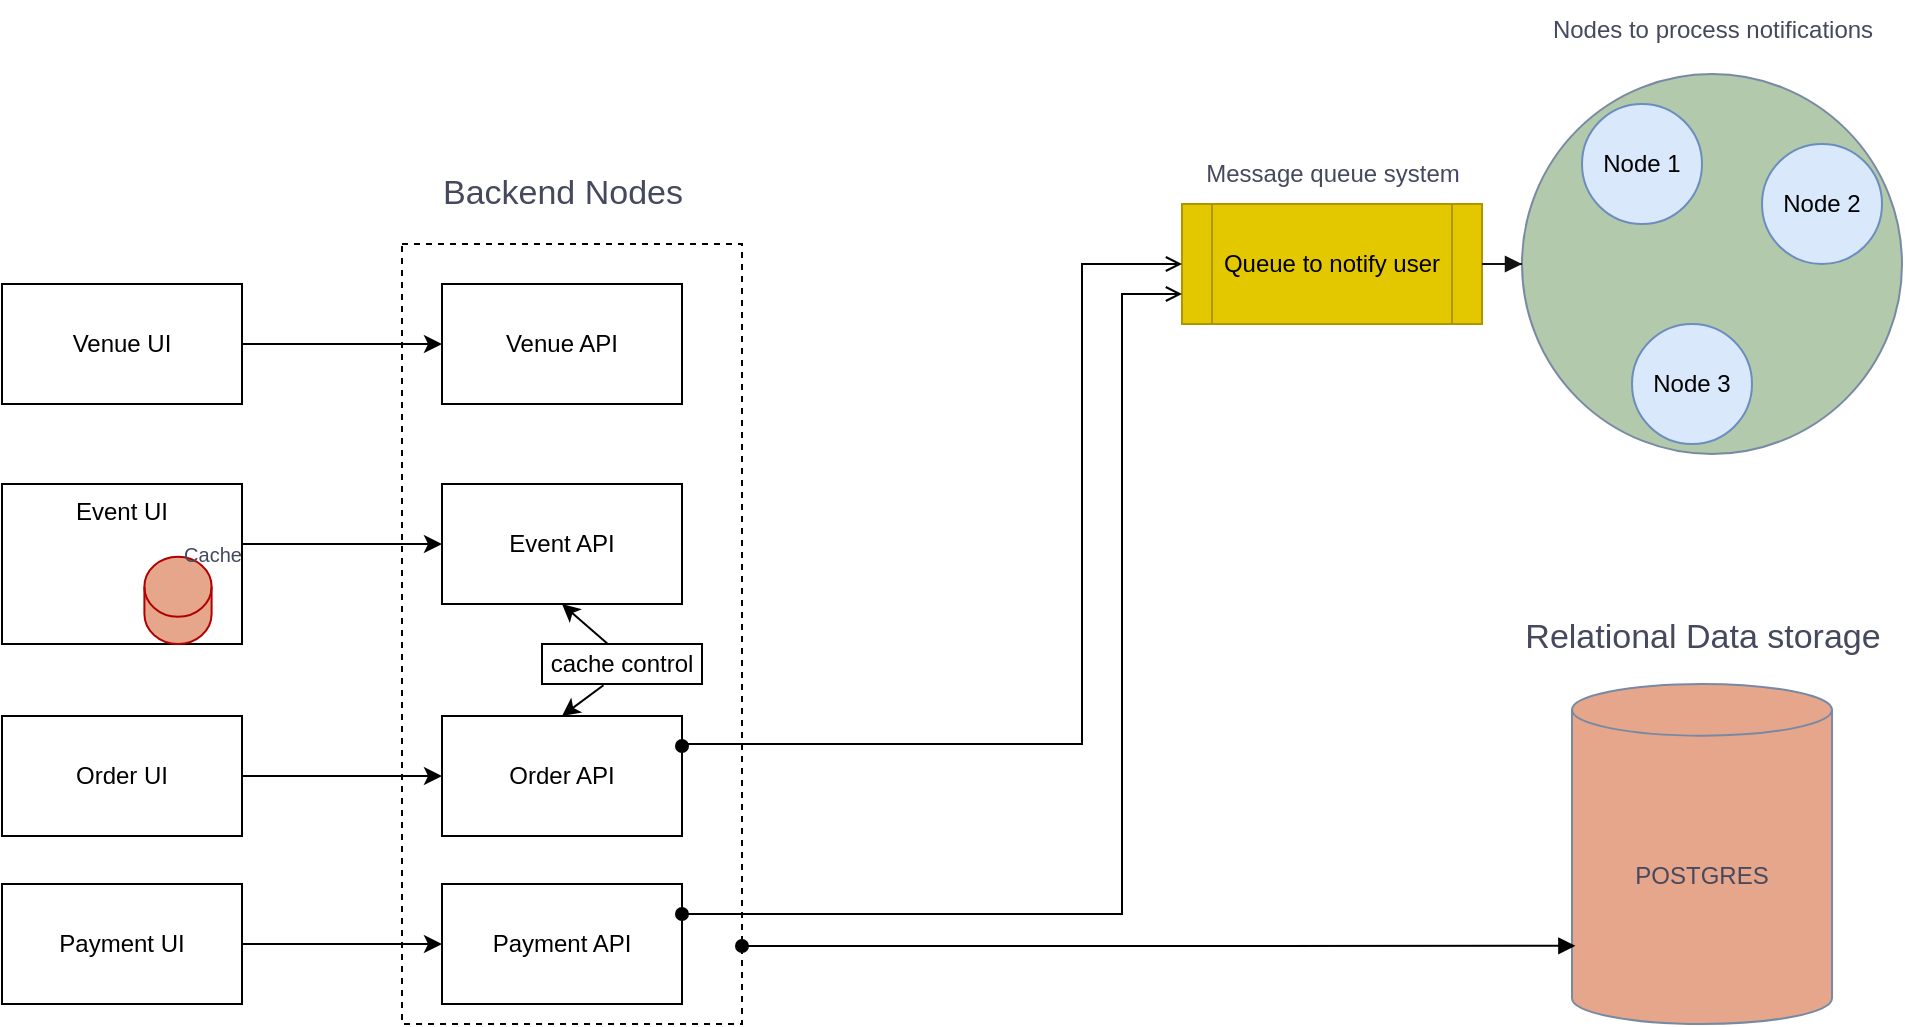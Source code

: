 <mxfile version="24.7.16">
  <diagram name="Page-1" id="6133507b-19e7-1e82-6fc7-422aa6c4b21f">
    <mxGraphModel dx="984" dy="528" grid="1" gridSize="10" guides="1" tooltips="1" connect="1" arrows="1" fold="1" page="1" pageScale="1" pageWidth="1100" pageHeight="850" background="none" math="0" shadow="0">
      <root>
        <mxCell id="0" />
        <mxCell id="1" parent="0" />
        <mxCell id="8RKPcWR6JXZ6SVr-2ro6-47" value="" style="group;labelBackgroundColor=none;fontColor=#46495D;" parent="1" vertex="1" connectable="0">
          <mxGeometry x="810" y="48" width="190" height="227" as="geometry" />
        </mxCell>
        <mxCell id="8RKPcWR6JXZ6SVr-2ro6-45" value="" style="group;labelBackgroundColor=none;fontColor=#46495D;" parent="8RKPcWR6JXZ6SVr-2ro6-47" vertex="1" connectable="0">
          <mxGeometry y="37" width="190" height="190" as="geometry" />
        </mxCell>
        <mxCell id="8RKPcWR6JXZ6SVr-2ro6-37" value="" style="ellipse;whiteSpace=wrap;html=1;aspect=fixed;labelBackgroundColor=none;fillColor=#B2C9AB;strokeColor=#788AA3;fontColor=#46495D;" parent="8RKPcWR6JXZ6SVr-2ro6-45" vertex="1">
          <mxGeometry width="190" height="190" as="geometry" />
        </mxCell>
        <mxCell id="8RKPcWR6JXZ6SVr-2ro6-38" value="Node 1" style="ellipse;whiteSpace=wrap;html=1;aspect=fixed;labelBackgroundColor=none;fillColor=#dae8fc;strokeColor=#6c8ebf;" parent="8RKPcWR6JXZ6SVr-2ro6-45" vertex="1">
          <mxGeometry x="30" y="15" width="60" height="60" as="geometry" />
        </mxCell>
        <mxCell id="8RKPcWR6JXZ6SVr-2ro6-39" value="Node 2" style="ellipse;whiteSpace=wrap;html=1;aspect=fixed;labelBackgroundColor=none;fillColor=#dae8fc;strokeColor=#6c8ebf;" parent="8RKPcWR6JXZ6SVr-2ro6-45" vertex="1">
          <mxGeometry x="120" y="35" width="60" height="60" as="geometry" />
        </mxCell>
        <mxCell id="8RKPcWR6JXZ6SVr-2ro6-40" value="Node 3" style="ellipse;whiteSpace=wrap;html=1;aspect=fixed;labelBackgroundColor=none;fillColor=#dae8fc;strokeColor=#6c8ebf;" parent="8RKPcWR6JXZ6SVr-2ro6-45" vertex="1">
          <mxGeometry x="55" y="125" width="60" height="60" as="geometry" />
        </mxCell>
        <mxCell id="8RKPcWR6JXZ6SVr-2ro6-46" value="Nodes to process notifications" style="text;html=1;align=center;verticalAlign=middle;resizable=0;points=[];autosize=1;strokeColor=none;fillColor=none;labelBackgroundColor=none;fontColor=#46495D;" parent="8RKPcWR6JXZ6SVr-2ro6-47" vertex="1">
          <mxGeometry x="5" width="180" height="30" as="geometry" />
        </mxCell>
        <mxCell id="8RKPcWR6JXZ6SVr-2ro6-53" value="" style="group;labelBackgroundColor=none;fontColor=#46495D;" parent="1" vertex="1" connectable="0">
          <mxGeometry x="480" y="120" width="310" height="90" as="geometry" />
        </mxCell>
        <mxCell id="8RKPcWR6JXZ6SVr-2ro6-51" value="" style="group;labelBackgroundColor=none;fontColor=#46495D;" parent="8RKPcWR6JXZ6SVr-2ro6-53" vertex="1" connectable="0">
          <mxGeometry y="30" width="310" height="60" as="geometry" />
        </mxCell>
        <mxCell id="8RKPcWR6JXZ6SVr-2ro6-36" value="Queue to notify user" style="shape=process;whiteSpace=wrap;html=1;backgroundOutline=1;labelBackgroundColor=none;fillColor=#e3c800;strokeColor=#B09500;fontColor=#000000;" parent="8RKPcWR6JXZ6SVr-2ro6-51" vertex="1">
          <mxGeometry x="160" width="150" height="60" as="geometry" />
        </mxCell>
        <mxCell id="8RKPcWR6JXZ6SVr-2ro6-52" value="Message queue system" style="text;html=1;align=center;verticalAlign=middle;resizable=0;points=[];autosize=1;strokeColor=none;fillColor=none;labelBackgroundColor=none;fontColor=#46495D;" parent="8RKPcWR6JXZ6SVr-2ro6-53" vertex="1">
          <mxGeometry x="160" width="150" height="30" as="geometry" />
        </mxCell>
        <mxCell id="8RKPcWR6JXZ6SVr-2ro6-56" value="" style="edgeStyle=orthogonalEdgeStyle;rounded=0;orthogonalLoop=1;jettySize=auto;html=1;entryX=1;entryY=0.5;entryDx=0;entryDy=0;labelBackgroundColor=none;strokeColor=#121212;fontColor=default;endArrow=none;endFill=0;startArrow=block;startFill=1;" parent="1" source="8RKPcWR6JXZ6SVr-2ro6-37" target="8RKPcWR6JXZ6SVr-2ro6-36" edge="1">
          <mxGeometry relative="1" as="geometry" />
        </mxCell>
        <mxCell id="n29ahL4NUWtV4H1Kzx2c-1" value="" style="group" vertex="1" connectable="0" parent="1">
          <mxGeometry x="800" y="352" width="200" height="208" as="geometry" />
        </mxCell>
        <mxCell id="8RKPcWR6JXZ6SVr-2ro6-17" value="POSTGRES" style="shape=cylinder3;whiteSpace=wrap;html=1;boundedLbl=1;backgroundOutline=1;size=12.921;labelBackgroundColor=none;fillColor=#E5A68C;strokeColor=#788AA3;fontColor=#46495D;" parent="n29ahL4NUWtV4H1Kzx2c-1" vertex="1">
          <mxGeometry x="35" y="38" width="130" height="170" as="geometry" />
        </mxCell>
        <mxCell id="8RKPcWR6JXZ6SVr-2ro6-18" value="Relational Data storage&lt;div style=&quot;font-size: 17px;&quot;&gt;&lt;br style=&quot;font-size: 17px;&quot;&gt;&lt;/div&gt;" style="text;html=1;align=center;verticalAlign=middle;resizable=0;points=[];autosize=1;strokeColor=none;fillColor=none;fontSize=17;labelBackgroundColor=none;fontColor=#46495D;" parent="n29ahL4NUWtV4H1Kzx2c-1" vertex="1">
          <mxGeometry width="200" height="50" as="geometry" />
        </mxCell>
        <mxCell id="n29ahL4NUWtV4H1Kzx2c-16" value="" style="edgeStyle=orthogonalEdgeStyle;rounded=0;orthogonalLoop=1;jettySize=auto;html=1;" edge="1" parent="1" source="n29ahL4NUWtV4H1Kzx2c-9" target="n29ahL4NUWtV4H1Kzx2c-7">
          <mxGeometry relative="1" as="geometry" />
        </mxCell>
        <mxCell id="n29ahL4NUWtV4H1Kzx2c-9" value="Payment UI" style="rounded=0;whiteSpace=wrap;html=1;fillColor=none;" vertex="1" parent="1">
          <mxGeometry x="50" y="490" width="120" height="60" as="geometry" />
        </mxCell>
        <mxCell id="n29ahL4NUWtV4H1Kzx2c-15" value="" style="edgeStyle=orthogonalEdgeStyle;rounded=0;orthogonalLoop=1;jettySize=auto;html=1;" edge="1" parent="1" source="n29ahL4NUWtV4H1Kzx2c-10" target="n29ahL4NUWtV4H1Kzx2c-3">
          <mxGeometry relative="1" as="geometry" />
        </mxCell>
        <mxCell id="n29ahL4NUWtV4H1Kzx2c-10" value="Order UI" style="rounded=0;whiteSpace=wrap;html=1;fillColor=none;" vertex="1" parent="1">
          <mxGeometry x="50" y="406" width="120" height="60" as="geometry" />
        </mxCell>
        <mxCell id="n29ahL4NUWtV4H1Kzx2c-14" value="" style="edgeStyle=orthogonalEdgeStyle;rounded=0;orthogonalLoop=1;jettySize=auto;html=1;" edge="1" parent="1" source="n29ahL4NUWtV4H1Kzx2c-11" target="n29ahL4NUWtV4H1Kzx2c-6">
          <mxGeometry relative="1" as="geometry">
            <Array as="points">
              <mxPoint x="200" y="320" />
              <mxPoint x="200" y="320" />
            </Array>
          </mxGeometry>
        </mxCell>
        <mxCell id="n29ahL4NUWtV4H1Kzx2c-11" value="Event UI" style="rounded=0;whiteSpace=wrap;html=1;fillColor=none;verticalAlign=top;" vertex="1" parent="1">
          <mxGeometry x="50" y="290" width="120" height="80" as="geometry" />
        </mxCell>
        <mxCell id="n29ahL4NUWtV4H1Kzx2c-13" value="" style="edgeStyle=orthogonalEdgeStyle;rounded=0;orthogonalLoop=1;jettySize=auto;html=1;" edge="1" parent="1" source="n29ahL4NUWtV4H1Kzx2c-12" target="n29ahL4NUWtV4H1Kzx2c-5">
          <mxGeometry relative="1" as="geometry" />
        </mxCell>
        <mxCell id="n29ahL4NUWtV4H1Kzx2c-12" value="Venue UI" style="rounded=0;whiteSpace=wrap;html=1;fillColor=none;" vertex="1" parent="1">
          <mxGeometry x="50" y="190" width="120" height="60" as="geometry" />
        </mxCell>
        <mxCell id="n29ahL4NUWtV4H1Kzx2c-18" value="" style="group" vertex="1" connectable="0" parent="1">
          <mxGeometry x="250" y="130" width="280" height="430" as="geometry" />
        </mxCell>
        <mxCell id="n29ahL4NUWtV4H1Kzx2c-17" value="" style="rounded=0;whiteSpace=wrap;html=1;fillColor=none;dashed=1;" vertex="1" parent="n29ahL4NUWtV4H1Kzx2c-18">
          <mxGeometry y="40" width="170" height="390" as="geometry" />
        </mxCell>
        <mxCell id="8RKPcWR6JXZ6SVr-2ro6-16" value="&lt;div style=&quot;font-size: 17px;&quot;&gt;Backend Nodes&lt;/div&gt;" style="text;html=1;align=center;verticalAlign=middle;resizable=0;points=[];autosize=1;strokeColor=none;fillColor=none;labelBackgroundColor=none;fontColor=#46495D;" parent="n29ahL4NUWtV4H1Kzx2c-18" vertex="1">
          <mxGeometry x="9.997" width="140" height="30" as="geometry" />
        </mxCell>
        <mxCell id="n29ahL4NUWtV4H1Kzx2c-3" value="Order API" style="rounded=0;whiteSpace=wrap;html=1;fillColor=none;" vertex="1" parent="n29ahL4NUWtV4H1Kzx2c-18">
          <mxGeometry x="20" y="276" width="120" height="60" as="geometry" />
        </mxCell>
        <mxCell id="n29ahL4NUWtV4H1Kzx2c-5" value="Venue API" style="rounded=0;whiteSpace=wrap;html=1;fillColor=none;" vertex="1" parent="n29ahL4NUWtV4H1Kzx2c-18">
          <mxGeometry x="20" y="60" width="120" height="60" as="geometry" />
        </mxCell>
        <mxCell id="n29ahL4NUWtV4H1Kzx2c-6" value="Event API" style="rounded=0;whiteSpace=wrap;html=1;fillColor=none;verticalAlign=middle;" vertex="1" parent="n29ahL4NUWtV4H1Kzx2c-18">
          <mxGeometry x="20" y="160" width="120" height="60" as="geometry" />
        </mxCell>
        <mxCell id="n29ahL4NUWtV4H1Kzx2c-7" value="Payment API" style="rounded=0;whiteSpace=wrap;html=1;fillColor=none;" vertex="1" parent="n29ahL4NUWtV4H1Kzx2c-18">
          <mxGeometry x="20" y="360" width="120" height="60" as="geometry" />
        </mxCell>
        <mxCell id="n29ahL4NUWtV4H1Kzx2c-22" value="cache control" style="rounded=0;whiteSpace=wrap;html=1;" vertex="1" parent="n29ahL4NUWtV4H1Kzx2c-18">
          <mxGeometry x="70" y="240" width="80" height="20" as="geometry" />
        </mxCell>
        <mxCell id="n29ahL4NUWtV4H1Kzx2c-24" value="" style="endArrow=none;html=1;rounded=0;exitX=0.5;exitY=0;exitDx=0;exitDy=0;entryX=0.384;entryY=1.031;entryDx=0;entryDy=0;entryPerimeter=0;startArrow=classic;startFill=1;" edge="1" parent="n29ahL4NUWtV4H1Kzx2c-18" source="n29ahL4NUWtV4H1Kzx2c-3" target="n29ahL4NUWtV4H1Kzx2c-22">
          <mxGeometry width="50" height="50" relative="1" as="geometry">
            <mxPoint x="60" y="280" as="sourcePoint" />
            <mxPoint x="110" y="230" as="targetPoint" />
          </mxGeometry>
        </mxCell>
        <mxCell id="n29ahL4NUWtV4H1Kzx2c-25" value="" style="endArrow=none;html=1;rounded=0;exitX=0.5;exitY=1;exitDx=0;exitDy=0;entryX=0.408;entryY=-0.011;entryDx=0;entryDy=0;entryPerimeter=0;startArrow=classic;startFill=1;" edge="1" parent="n29ahL4NUWtV4H1Kzx2c-18" source="n29ahL4NUWtV4H1Kzx2c-6" target="n29ahL4NUWtV4H1Kzx2c-22">
          <mxGeometry width="50" height="50" relative="1" as="geometry">
            <mxPoint x="60" y="280" as="sourcePoint" />
            <mxPoint x="110" y="230" as="targetPoint" />
          </mxGeometry>
        </mxCell>
        <mxCell id="n29ahL4NUWtV4H1Kzx2c-19" value="" style="group" vertex="1" connectable="0" parent="1">
          <mxGeometry x="110" y="310" width="60" height="60" as="geometry" />
        </mxCell>
        <mxCell id="n29ahL4NUWtV4H1Kzx2c-20" value="" style="shape=cylinder3;whiteSpace=wrap;html=1;boundedLbl=1;backgroundOutline=1;size=15;labelBackgroundColor=none;fillColor=#E5A68C;strokeColor=#B20000;fontColor=#ffffff;" vertex="1" parent="n29ahL4NUWtV4H1Kzx2c-19">
          <mxGeometry x="11.2" y="16.364" width="33.6" height="43.636" as="geometry" />
        </mxCell>
        <mxCell id="n29ahL4NUWtV4H1Kzx2c-21" value="Cache" style="text;html=1;align=center;verticalAlign=middle;resizable=0;points=[];autosize=1;strokeColor=none;fillColor=none;labelBackgroundColor=none;fontColor=#46495D;fontSize=10;" vertex="1" parent="n29ahL4NUWtV4H1Kzx2c-19">
          <mxGeometry x="20" width="50" height="30" as="geometry" />
        </mxCell>
        <mxCell id="n29ahL4NUWtV4H1Kzx2c-26" style="edgeStyle=orthogonalEdgeStyle;rounded=0;orthogonalLoop=1;jettySize=auto;html=1;exitX=1;exitY=0.25;exitDx=0;exitDy=0;entryX=0;entryY=0.5;entryDx=0;entryDy=0;endArrow=open;endFill=0;startArrow=oval;startFill=1;" edge="1" parent="1" source="n29ahL4NUWtV4H1Kzx2c-3" target="8RKPcWR6JXZ6SVr-2ro6-36">
          <mxGeometry relative="1" as="geometry">
            <Array as="points">
              <mxPoint x="390" y="420" />
              <mxPoint x="590" y="420" />
              <mxPoint x="590" y="180" />
            </Array>
          </mxGeometry>
        </mxCell>
        <mxCell id="n29ahL4NUWtV4H1Kzx2c-27" style="edgeStyle=orthogonalEdgeStyle;rounded=0;orthogonalLoop=1;jettySize=auto;html=1;exitX=1;exitY=0.25;exitDx=0;exitDy=0;entryX=0;entryY=0.75;entryDx=0;entryDy=0;endArrow=open;endFill=0;startArrow=oval;startFill=1;" edge="1" parent="1" source="n29ahL4NUWtV4H1Kzx2c-7" target="8RKPcWR6JXZ6SVr-2ro6-36">
          <mxGeometry relative="1" as="geometry">
            <Array as="points">
              <mxPoint x="610" y="505" />
              <mxPoint x="610" y="195" />
            </Array>
          </mxGeometry>
        </mxCell>
        <mxCell id="n29ahL4NUWtV4H1Kzx2c-28" style="edgeStyle=orthogonalEdgeStyle;rounded=0;orthogonalLoop=1;jettySize=auto;html=1;entryX=0.013;entryY=0.77;entryDx=0;entryDy=0;entryPerimeter=0;endArrow=block;endFill=1;startArrow=oval;startFill=1;" edge="1" parent="1" source="n29ahL4NUWtV4H1Kzx2c-17" target="8RKPcWR6JXZ6SVr-2ro6-17">
          <mxGeometry relative="1" as="geometry">
            <mxPoint x="531" y="521" as="sourcePoint" />
            <Array as="points">
              <mxPoint x="600" y="521" />
              <mxPoint x="600" y="521" />
            </Array>
          </mxGeometry>
        </mxCell>
      </root>
    </mxGraphModel>
  </diagram>
</mxfile>
